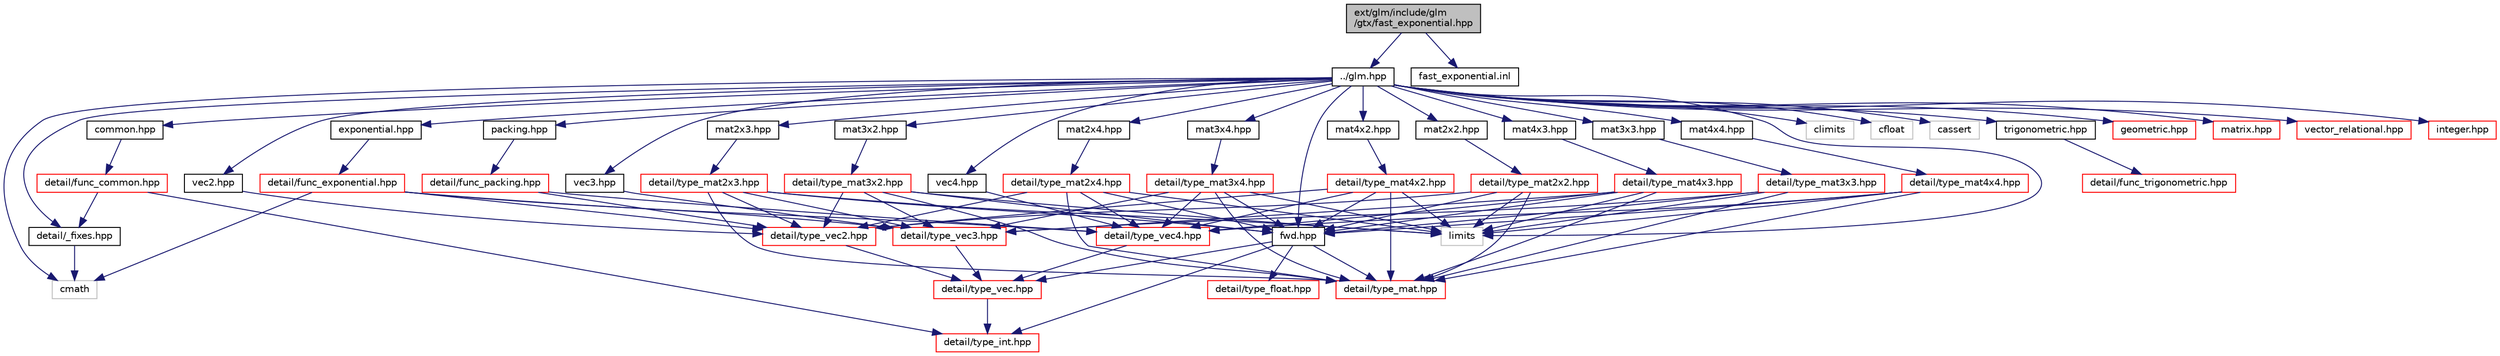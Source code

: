 digraph "ext/glm/include/glm/gtx/fast_exponential.hpp"
{
  edge [fontname="Helvetica",fontsize="10",labelfontname="Helvetica",labelfontsize="10"];
  node [fontname="Helvetica",fontsize="10",shape=record];
  Node1 [label="ext/glm/include/glm\l/gtx/fast_exponential.hpp",height=0.2,width=0.4,color="black", fillcolor="grey75", style="filled" fontcolor="black"];
  Node1 -> Node2 [color="midnightblue",fontsize="10",style="solid"];
  Node2 [label="../glm.hpp",height=0.2,width=0.4,color="black", fillcolor="white", style="filled",URL="$glm_8hpp.html"];
  Node2 -> Node3 [color="midnightblue",fontsize="10",style="solid"];
  Node3 [label="detail/_fixes.hpp",height=0.2,width=0.4,color="black", fillcolor="white", style="filled",URL="$__fixes_8hpp.html"];
  Node3 -> Node4 [color="midnightblue",fontsize="10",style="solid"];
  Node4 [label="cmath",height=0.2,width=0.4,color="grey75", fillcolor="white", style="filled"];
  Node2 -> Node4 [color="midnightblue",fontsize="10",style="solid"];
  Node2 -> Node5 [color="midnightblue",fontsize="10",style="solid"];
  Node5 [label="climits",height=0.2,width=0.4,color="grey75", fillcolor="white", style="filled"];
  Node2 -> Node6 [color="midnightblue",fontsize="10",style="solid"];
  Node6 [label="cfloat",height=0.2,width=0.4,color="grey75", fillcolor="white", style="filled"];
  Node2 -> Node7 [color="midnightblue",fontsize="10",style="solid"];
  Node7 [label="limits",height=0.2,width=0.4,color="grey75", fillcolor="white", style="filled"];
  Node2 -> Node8 [color="midnightblue",fontsize="10",style="solid"];
  Node8 [label="cassert",height=0.2,width=0.4,color="grey75", fillcolor="white", style="filled"];
  Node2 -> Node9 [color="midnightblue",fontsize="10",style="solid"];
  Node9 [label="fwd.hpp",height=0.2,width=0.4,color="black", fillcolor="white", style="filled",URL="$fwd_8hpp.html"];
  Node9 -> Node10 [color="midnightblue",fontsize="10",style="solid"];
  Node10 [label="detail/type_int.hpp",height=0.2,width=0.4,color="red", fillcolor="white", style="filled",URL="$type__int_8hpp.html"];
  Node9 -> Node11 [color="midnightblue",fontsize="10",style="solid"];
  Node11 [label="detail/type_float.hpp",height=0.2,width=0.4,color="red", fillcolor="white", style="filled",URL="$type__float_8hpp.html"];
  Node9 -> Node12 [color="midnightblue",fontsize="10",style="solid"];
  Node12 [label="detail/type_vec.hpp",height=0.2,width=0.4,color="red", fillcolor="white", style="filled",URL="$type__vec_8hpp.html"];
  Node12 -> Node10 [color="midnightblue",fontsize="10",style="solid"];
  Node9 -> Node13 [color="midnightblue",fontsize="10",style="solid"];
  Node13 [label="detail/type_mat.hpp",height=0.2,width=0.4,color="red", fillcolor="white", style="filled",URL="$type__mat_8hpp.html"];
  Node2 -> Node14 [color="midnightblue",fontsize="10",style="solid"];
  Node14 [label="vec2.hpp",height=0.2,width=0.4,color="black", fillcolor="white", style="filled",URL="$vec2_8hpp.html"];
  Node14 -> Node15 [color="midnightblue",fontsize="10",style="solid"];
  Node15 [label="detail/type_vec2.hpp",height=0.2,width=0.4,color="red", fillcolor="white", style="filled",URL="$type__vec2_8hpp.html"];
  Node15 -> Node12 [color="midnightblue",fontsize="10",style="solid"];
  Node2 -> Node16 [color="midnightblue",fontsize="10",style="solid"];
  Node16 [label="vec3.hpp",height=0.2,width=0.4,color="black", fillcolor="white", style="filled",URL="$vec3_8hpp.html"];
  Node16 -> Node17 [color="midnightblue",fontsize="10",style="solid"];
  Node17 [label="detail/type_vec3.hpp",height=0.2,width=0.4,color="red", fillcolor="white", style="filled",URL="$type__vec3_8hpp.html"];
  Node17 -> Node12 [color="midnightblue",fontsize="10",style="solid"];
  Node2 -> Node18 [color="midnightblue",fontsize="10",style="solid"];
  Node18 [label="vec4.hpp",height=0.2,width=0.4,color="black", fillcolor="white", style="filled",URL="$vec4_8hpp.html"];
  Node18 -> Node19 [color="midnightblue",fontsize="10",style="solid"];
  Node19 [label="detail/type_vec4.hpp",height=0.2,width=0.4,color="red", fillcolor="white", style="filled",URL="$type__vec4_8hpp.html"];
  Node19 -> Node12 [color="midnightblue",fontsize="10",style="solid"];
  Node2 -> Node20 [color="midnightblue",fontsize="10",style="solid"];
  Node20 [label="mat2x2.hpp",height=0.2,width=0.4,color="black", fillcolor="white", style="filled",URL="$mat2x2_8hpp.html"];
  Node20 -> Node21 [color="midnightblue",fontsize="10",style="solid"];
  Node21 [label="detail/type_mat2x2.hpp",height=0.2,width=0.4,color="red", fillcolor="white", style="filled",URL="$type__mat2x2_8hpp.html"];
  Node21 -> Node9 [color="midnightblue",fontsize="10",style="solid"];
  Node21 -> Node15 [color="midnightblue",fontsize="10",style="solid"];
  Node21 -> Node13 [color="midnightblue",fontsize="10",style="solid"];
  Node21 -> Node7 [color="midnightblue",fontsize="10",style="solid"];
  Node2 -> Node22 [color="midnightblue",fontsize="10",style="solid"];
  Node22 [label="mat2x3.hpp",height=0.2,width=0.4,color="black", fillcolor="white", style="filled",URL="$mat2x3_8hpp.html"];
  Node22 -> Node23 [color="midnightblue",fontsize="10",style="solid"];
  Node23 [label="detail/type_mat2x3.hpp",height=0.2,width=0.4,color="red", fillcolor="white", style="filled",URL="$type__mat2x3_8hpp.html"];
  Node23 -> Node9 [color="midnightblue",fontsize="10",style="solid"];
  Node23 -> Node15 [color="midnightblue",fontsize="10",style="solid"];
  Node23 -> Node17 [color="midnightblue",fontsize="10",style="solid"];
  Node23 -> Node13 [color="midnightblue",fontsize="10",style="solid"];
  Node23 -> Node7 [color="midnightblue",fontsize="10",style="solid"];
  Node2 -> Node24 [color="midnightblue",fontsize="10",style="solid"];
  Node24 [label="mat2x4.hpp",height=0.2,width=0.4,color="black", fillcolor="white", style="filled",URL="$mat2x4_8hpp.html"];
  Node24 -> Node25 [color="midnightblue",fontsize="10",style="solid"];
  Node25 [label="detail/type_mat2x4.hpp",height=0.2,width=0.4,color="red", fillcolor="white", style="filled",URL="$type__mat2x4_8hpp.html"];
  Node25 -> Node9 [color="midnightblue",fontsize="10",style="solid"];
  Node25 -> Node15 [color="midnightblue",fontsize="10",style="solid"];
  Node25 -> Node19 [color="midnightblue",fontsize="10",style="solid"];
  Node25 -> Node13 [color="midnightblue",fontsize="10",style="solid"];
  Node25 -> Node7 [color="midnightblue",fontsize="10",style="solid"];
  Node2 -> Node26 [color="midnightblue",fontsize="10",style="solid"];
  Node26 [label="mat3x2.hpp",height=0.2,width=0.4,color="black", fillcolor="white", style="filled",URL="$mat3x2_8hpp.html"];
  Node26 -> Node27 [color="midnightblue",fontsize="10",style="solid"];
  Node27 [label="detail/type_mat3x2.hpp",height=0.2,width=0.4,color="red", fillcolor="white", style="filled",URL="$type__mat3x2_8hpp.html"];
  Node27 -> Node9 [color="midnightblue",fontsize="10",style="solid"];
  Node27 -> Node15 [color="midnightblue",fontsize="10",style="solid"];
  Node27 -> Node17 [color="midnightblue",fontsize="10",style="solid"];
  Node27 -> Node13 [color="midnightblue",fontsize="10",style="solid"];
  Node27 -> Node7 [color="midnightblue",fontsize="10",style="solid"];
  Node2 -> Node28 [color="midnightblue",fontsize="10",style="solid"];
  Node28 [label="mat3x3.hpp",height=0.2,width=0.4,color="black", fillcolor="white", style="filled",URL="$mat3x3_8hpp.html"];
  Node28 -> Node29 [color="midnightblue",fontsize="10",style="solid"];
  Node29 [label="detail/type_mat3x3.hpp",height=0.2,width=0.4,color="red", fillcolor="white", style="filled",URL="$type__mat3x3_8hpp.html"];
  Node29 -> Node9 [color="midnightblue",fontsize="10",style="solid"];
  Node29 -> Node17 [color="midnightblue",fontsize="10",style="solid"];
  Node29 -> Node13 [color="midnightblue",fontsize="10",style="solid"];
  Node29 -> Node7 [color="midnightblue",fontsize="10",style="solid"];
  Node2 -> Node30 [color="midnightblue",fontsize="10",style="solid"];
  Node30 [label="mat3x4.hpp",height=0.2,width=0.4,color="black", fillcolor="white", style="filled",URL="$mat3x4_8hpp.html"];
  Node30 -> Node31 [color="midnightblue",fontsize="10",style="solid"];
  Node31 [label="detail/type_mat3x4.hpp",height=0.2,width=0.4,color="red", fillcolor="white", style="filled",URL="$type__mat3x4_8hpp.html"];
  Node31 -> Node9 [color="midnightblue",fontsize="10",style="solid"];
  Node31 -> Node17 [color="midnightblue",fontsize="10",style="solid"];
  Node31 -> Node19 [color="midnightblue",fontsize="10",style="solid"];
  Node31 -> Node13 [color="midnightblue",fontsize="10",style="solid"];
  Node31 -> Node7 [color="midnightblue",fontsize="10",style="solid"];
  Node2 -> Node32 [color="midnightblue",fontsize="10",style="solid"];
  Node32 [label="mat4x2.hpp",height=0.2,width=0.4,color="black", fillcolor="white", style="filled",URL="$mat4x2_8hpp.html"];
  Node32 -> Node33 [color="midnightblue",fontsize="10",style="solid"];
  Node33 [label="detail/type_mat4x2.hpp",height=0.2,width=0.4,color="red", fillcolor="white", style="filled",URL="$type__mat4x2_8hpp.html"];
  Node33 -> Node9 [color="midnightblue",fontsize="10",style="solid"];
  Node33 -> Node15 [color="midnightblue",fontsize="10",style="solid"];
  Node33 -> Node19 [color="midnightblue",fontsize="10",style="solid"];
  Node33 -> Node13 [color="midnightblue",fontsize="10",style="solid"];
  Node33 -> Node7 [color="midnightblue",fontsize="10",style="solid"];
  Node2 -> Node34 [color="midnightblue",fontsize="10",style="solid"];
  Node34 [label="mat4x3.hpp",height=0.2,width=0.4,color="black", fillcolor="white", style="filled",URL="$mat4x3_8hpp_source.html"];
  Node34 -> Node35 [color="midnightblue",fontsize="10",style="solid"];
  Node35 [label="detail/type_mat4x3.hpp",height=0.2,width=0.4,color="red", fillcolor="white", style="filled",URL="$type__mat4x3_8hpp.html"];
  Node35 -> Node9 [color="midnightblue",fontsize="10",style="solid"];
  Node35 -> Node17 [color="midnightblue",fontsize="10",style="solid"];
  Node35 -> Node19 [color="midnightblue",fontsize="10",style="solid"];
  Node35 -> Node13 [color="midnightblue",fontsize="10",style="solid"];
  Node35 -> Node7 [color="midnightblue",fontsize="10",style="solid"];
  Node2 -> Node36 [color="midnightblue",fontsize="10",style="solid"];
  Node36 [label="mat4x4.hpp",height=0.2,width=0.4,color="black", fillcolor="white", style="filled",URL="$mat4x4_8hpp.html"];
  Node36 -> Node37 [color="midnightblue",fontsize="10",style="solid"];
  Node37 [label="detail/type_mat4x4.hpp",height=0.2,width=0.4,color="red", fillcolor="white", style="filled",URL="$type__mat4x4_8hpp.html"];
  Node37 -> Node9 [color="midnightblue",fontsize="10",style="solid"];
  Node37 -> Node19 [color="midnightblue",fontsize="10",style="solid"];
  Node37 -> Node13 [color="midnightblue",fontsize="10",style="solid"];
  Node37 -> Node7 [color="midnightblue",fontsize="10",style="solid"];
  Node2 -> Node38 [color="midnightblue",fontsize="10",style="solid"];
  Node38 [label="trigonometric.hpp",height=0.2,width=0.4,color="black", fillcolor="white", style="filled",URL="$trigonometric_8hpp.html"];
  Node38 -> Node39 [color="midnightblue",fontsize="10",style="solid"];
  Node39 [label="detail/func_trigonometric.hpp",height=0.2,width=0.4,color="red", fillcolor="white", style="filled",URL="$func__trigonometric_8hpp.html"];
  Node2 -> Node40 [color="midnightblue",fontsize="10",style="solid"];
  Node40 [label="exponential.hpp",height=0.2,width=0.4,color="black", fillcolor="white", style="filled",URL="$exponential_8hpp.html"];
  Node40 -> Node41 [color="midnightblue",fontsize="10",style="solid"];
  Node41 [label="detail/func_exponential.hpp",height=0.2,width=0.4,color="red", fillcolor="white", style="filled",URL="$func__exponential_8hpp.html"];
  Node41 -> Node15 [color="midnightblue",fontsize="10",style="solid"];
  Node41 -> Node17 [color="midnightblue",fontsize="10",style="solid"];
  Node41 -> Node19 [color="midnightblue",fontsize="10",style="solid"];
  Node41 -> Node4 [color="midnightblue",fontsize="10",style="solid"];
  Node2 -> Node42 [color="midnightblue",fontsize="10",style="solid"];
  Node42 [label="common.hpp",height=0.2,width=0.4,color="black", fillcolor="white", style="filled",URL="$common_8hpp.html"];
  Node42 -> Node43 [color="midnightblue",fontsize="10",style="solid"];
  Node43 [label="detail/func_common.hpp",height=0.2,width=0.4,color="red", fillcolor="white", style="filled",URL="$func__common_8hpp.html"];
  Node43 -> Node10 [color="midnightblue",fontsize="10",style="solid"];
  Node43 -> Node3 [color="midnightblue",fontsize="10",style="solid"];
  Node2 -> Node44 [color="midnightblue",fontsize="10",style="solid"];
  Node44 [label="packing.hpp",height=0.2,width=0.4,color="black", fillcolor="white", style="filled",URL="$packing_8hpp.html"];
  Node44 -> Node45 [color="midnightblue",fontsize="10",style="solid"];
  Node45 [label="detail/func_packing.hpp",height=0.2,width=0.4,color="red", fillcolor="white", style="filled",URL="$func__packing_8hpp.html"];
  Node45 -> Node15 [color="midnightblue",fontsize="10",style="solid"];
  Node45 -> Node19 [color="midnightblue",fontsize="10",style="solid"];
  Node2 -> Node46 [color="midnightblue",fontsize="10",style="solid"];
  Node46 [label="geometric.hpp",height=0.2,width=0.4,color="red", fillcolor="white", style="filled",URL="$geometric_8hpp.html"];
  Node2 -> Node47 [color="midnightblue",fontsize="10",style="solid"];
  Node47 [label="matrix.hpp",height=0.2,width=0.4,color="red", fillcolor="white", style="filled",URL="$matrix_8hpp.html"];
  Node2 -> Node48 [color="midnightblue",fontsize="10",style="solid"];
  Node48 [label="vector_relational.hpp",height=0.2,width=0.4,color="red", fillcolor="white", style="filled",URL="$vector__relational_8hpp.html"];
  Node2 -> Node49 [color="midnightblue",fontsize="10",style="solid"];
  Node49 [label="integer.hpp",height=0.2,width=0.4,color="red", fillcolor="white", style="filled",URL="$integer_8hpp.html"];
  Node1 -> Node50 [color="midnightblue",fontsize="10",style="solid"];
  Node50 [label="fast_exponential.inl",height=0.2,width=0.4,color="black", fillcolor="white", style="filled",URL="$fast__exponential_8inl.html"];
}
